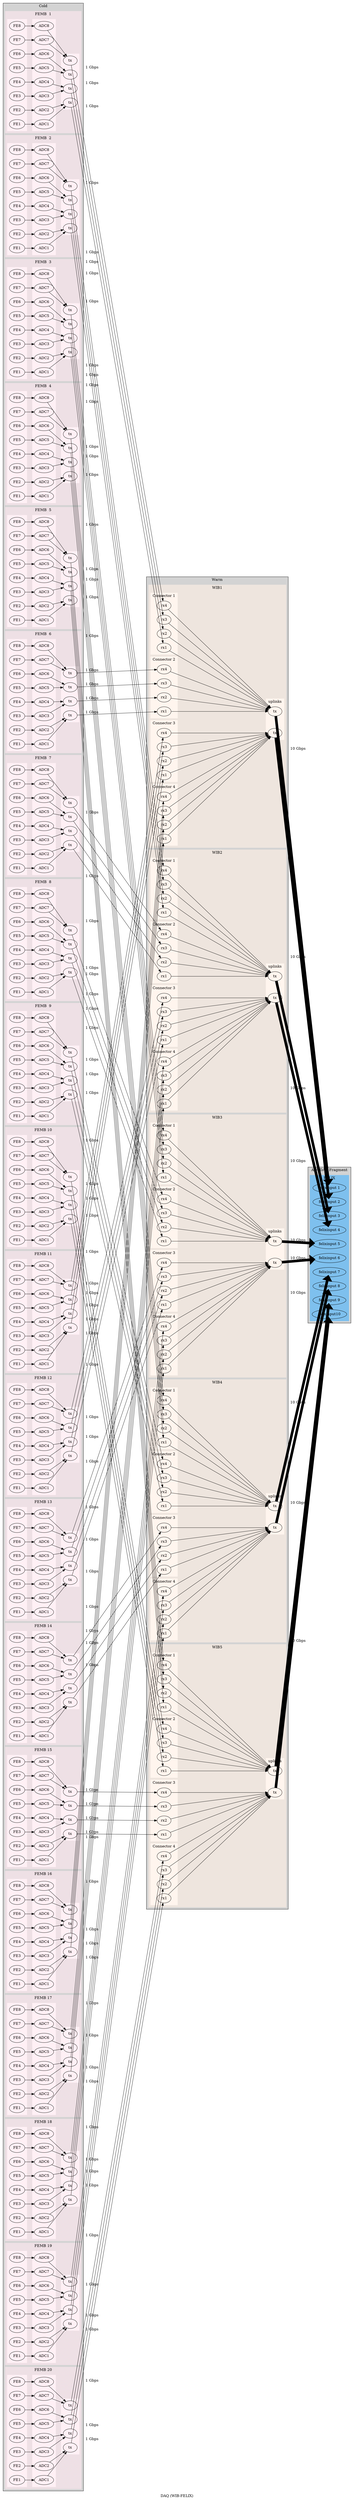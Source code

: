digraph daq {
	graph[rankdir="LR",style="filled",splines="false",overlap="false",label="DAQ (WIB-FELIX)"];
	subgraph cluster_cold {
		graph[label="Cold"];
		subgraph cluster_femb0 {
			graph[color="lavenderblush2",part="femb",femb="0",label="FEMB  1"];
			subgraph cluster_fe0 {
				graph[color="lavenderblush1",part="fes",femb="0",label=""];
				"femb01fe1"[part="fe",fe="0",femb="0",label="FE1"];
				"femb01fe2"[part="fe",fe="1",femb="0",label="FE2"];
				"femb01fe3"[part="fe",fe="2",femb="0",label="FE3"];
				"femb01fe4"[part="fe",fe="3",femb="0",label="FE4"];
				"femb01fe5"[part="fe",fe="4",femb="0",label="FE5"];
				"femb01fe6"[part="fe",fe="5",femb="0",label="FE6"];
				"femb01fe7"[part="fe",fe="6",femb="0",label="FE7"];
				"femb01fe8"[part="fe",fe="7",femb="0",label="FE8"];
			}
			subgraph cluster_adc0 {
				graph[color="lavenderblush1",part="adcs",femb="0",label=""];
				"femb01adc1"[part="adc",adc="0",femb="0",label="ADC1"];
				"femb01adc2"[part="adc",adc="1",femb="0",label="ADC2"];
				"femb01adc3"[part="adc",adc="2",femb="0",label="ADC3"];
				"femb01adc4"[part="adc",adc="3",femb="0",label="ADC4"];
				"femb01adc5"[part="adc",adc="4",femb="0",label="ADC5"];
				"femb01adc6"[part="adc",adc="5",femb="0",label="ADC6"];
				"femb01adc7"[part="adc",adc="6",femb="0",label="ADC7"];
				"femb01adc8"[part="adc",adc="7",femb="0",label="ADC8"];
			}
			subgraph cluster_tx0 {
				graph[color="lavenderblush1",part="txs",femb="0",label=""];
				"femb1tx1"[part="fembtx",tx="0",femb="0",label="tx"];
				"femb1tx2"[part="fembtx",tx="1",femb="0",label="tx"];
				"femb1tx3"[part="fembtx",tx="2",femb="0",label="tx"];
				"femb1tx4"[part="fembtx",tx="3",femb="0",label="tx"];
			}
			"femb01fe1" -> "femb01adc1"[];
			"femb01adc1" -> "femb1tx1"[weight="2.0"];
			"femb01fe2" -> "femb01adc2"[];
			"femb01adc2" -> "femb1tx1"[weight="2.0"];
			"femb01fe3" -> "femb01adc3"[];
			"femb01adc3" -> "femb1tx2"[weight="2.0"];
			"femb01fe4" -> "femb01adc4"[];
			"femb01adc4" -> "femb1tx2"[weight="2.0"];
			"femb01fe5" -> "femb01adc5"[];
			"femb01adc5" -> "femb1tx3"[weight="2.0"];
			"femb01fe6" -> "femb01adc6"[];
			"femb01adc6" -> "femb1tx3"[weight="2.0"];
			"femb01fe7" -> "femb01adc7"[];
			"femb01adc7" -> "femb1tx4"[weight="2.0"];
			"femb01fe8" -> "femb01adc8"[];
			"femb01adc8" -> "femb1tx4"[weight="2.0"];
		}
		subgraph cluster_femb1 {
			graph[color="lavenderblush2",part="femb",femb="1",label="FEMB  2"];
			subgraph cluster_fe1 {
				graph[color="lavenderblush1",part="fes",femb="1",label=""];
				"femb02fe1"[part="fe",fe="0",femb="1",label="FE1"];
				"femb02fe2"[part="fe",fe="1",femb="1",label="FE2"];
				"femb02fe3"[part="fe",fe="2",femb="1",label="FE3"];
				"femb02fe4"[part="fe",fe="3",femb="1",label="FE4"];
				"femb02fe5"[part="fe",fe="4",femb="1",label="FE5"];
				"femb02fe6"[part="fe",fe="5",femb="1",label="FE6"];
				"femb02fe7"[part="fe",fe="6",femb="1",label="FE7"];
				"femb02fe8"[part="fe",fe="7",femb="1",label="FE8"];
			}
			subgraph cluster_adc1 {
				graph[color="lavenderblush1",part="adcs",femb="1",label=""];
				"femb02adc1"[part="adc",adc="0",femb="1",label="ADC1"];
				"femb02adc2"[part="adc",adc="1",femb="1",label="ADC2"];
				"femb02adc3"[part="adc",adc="2",femb="1",label="ADC3"];
				"femb02adc4"[part="adc",adc="3",femb="1",label="ADC4"];
				"femb02adc5"[part="adc",adc="4",femb="1",label="ADC5"];
				"femb02adc6"[part="adc",adc="5",femb="1",label="ADC6"];
				"femb02adc7"[part="adc",adc="6",femb="1",label="ADC7"];
				"femb02adc8"[part="adc",adc="7",femb="1",label="ADC8"];
			}
			subgraph cluster_tx1 {
				graph[color="lavenderblush1",part="txs",femb="1",label=""];
				"femb2tx1"[part="fembtx",tx="0",femb="1",label="tx"];
				"femb2tx2"[part="fembtx",tx="1",femb="1",label="tx"];
				"femb2tx3"[part="fembtx",tx="2",femb="1",label="tx"];
				"femb2tx4"[part="fembtx",tx="3",femb="1",label="tx"];
			}
			"femb02fe1" -> "femb02adc1"[];
			"femb02adc1" -> "femb2tx1"[weight="2.0"];
			"femb02fe2" -> "femb02adc2"[];
			"femb02adc2" -> "femb2tx1"[weight="2.0"];
			"femb02fe3" -> "femb02adc3"[];
			"femb02adc3" -> "femb2tx2"[weight="2.0"];
			"femb02fe4" -> "femb02adc4"[];
			"femb02adc4" -> "femb2tx2"[weight="2.0"];
			"femb02fe5" -> "femb02adc5"[];
			"femb02adc5" -> "femb2tx3"[weight="2.0"];
			"femb02fe6" -> "femb02adc6"[];
			"femb02adc6" -> "femb2tx3"[weight="2.0"];
			"femb02fe7" -> "femb02adc7"[];
			"femb02adc7" -> "femb2tx4"[weight="2.0"];
			"femb02fe8" -> "femb02adc8"[];
			"femb02adc8" -> "femb2tx4"[weight="2.0"];
		}
		subgraph cluster_femb2 {
			graph[color="lavenderblush2",part="femb",femb="2",label="FEMB  3"];
			subgraph cluster_fe2 {
				graph[color="lavenderblush1",part="fes",femb="2",label=""];
				"femb03fe1"[part="fe",fe="0",femb="2",label="FE1"];
				"femb03fe2"[part="fe",fe="1",femb="2",label="FE2"];
				"femb03fe3"[part="fe",fe="2",femb="2",label="FE3"];
				"femb03fe4"[part="fe",fe="3",femb="2",label="FE4"];
				"femb03fe5"[part="fe",fe="4",femb="2",label="FE5"];
				"femb03fe6"[part="fe",fe="5",femb="2",label="FE6"];
				"femb03fe7"[part="fe",fe="6",femb="2",label="FE7"];
				"femb03fe8"[part="fe",fe="7",femb="2",label="FE8"];
			}
			subgraph cluster_adc2 {
				graph[color="lavenderblush1",part="adcs",femb="2",label=""];
				"femb03adc1"[part="adc",adc="0",femb="2",label="ADC1"];
				"femb03adc2"[part="adc",adc="1",femb="2",label="ADC2"];
				"femb03adc3"[part="adc",adc="2",femb="2",label="ADC3"];
				"femb03adc4"[part="adc",adc="3",femb="2",label="ADC4"];
				"femb03adc5"[part="adc",adc="4",femb="2",label="ADC5"];
				"femb03adc6"[part="adc",adc="5",femb="2",label="ADC6"];
				"femb03adc7"[part="adc",adc="6",femb="2",label="ADC7"];
				"femb03adc8"[part="adc",adc="7",femb="2",label="ADC8"];
			}
			subgraph cluster_tx2 {
				graph[color="lavenderblush1",part="txs",femb="2",label=""];
				"femb3tx1"[part="fembtx",tx="0",femb="2",label="tx"];
				"femb3tx2"[part="fembtx",tx="1",femb="2",label="tx"];
				"femb3tx3"[part="fembtx",tx="2",femb="2",label="tx"];
				"femb3tx4"[part="fembtx",tx="3",femb="2",label="tx"];
			}
			"femb03fe1" -> "femb03adc1"[];
			"femb03adc1" -> "femb3tx1"[weight="2.0"];
			"femb03fe2" -> "femb03adc2"[];
			"femb03adc2" -> "femb3tx1"[weight="2.0"];
			"femb03fe3" -> "femb03adc3"[];
			"femb03adc3" -> "femb3tx2"[weight="2.0"];
			"femb03fe4" -> "femb03adc4"[];
			"femb03adc4" -> "femb3tx2"[weight="2.0"];
			"femb03fe5" -> "femb03adc5"[];
			"femb03adc5" -> "femb3tx3"[weight="2.0"];
			"femb03fe6" -> "femb03adc6"[];
			"femb03adc6" -> "femb3tx3"[weight="2.0"];
			"femb03fe7" -> "femb03adc7"[];
			"femb03adc7" -> "femb3tx4"[weight="2.0"];
			"femb03fe8" -> "femb03adc8"[];
			"femb03adc8" -> "femb3tx4"[weight="2.0"];
		}
		subgraph cluster_femb3 {
			graph[color="lavenderblush2",part="femb",femb="3",label="FEMB  4"];
			subgraph cluster_fe3 {
				graph[color="lavenderblush1",part="fes",femb="3",label=""];
				"femb04fe1"[part="fe",fe="0",femb="3",label="FE1"];
				"femb04fe2"[part="fe",fe="1",femb="3",label="FE2"];
				"femb04fe3"[part="fe",fe="2",femb="3",label="FE3"];
				"femb04fe4"[part="fe",fe="3",femb="3",label="FE4"];
				"femb04fe5"[part="fe",fe="4",femb="3",label="FE5"];
				"femb04fe6"[part="fe",fe="5",femb="3",label="FE6"];
				"femb04fe7"[part="fe",fe="6",femb="3",label="FE7"];
				"femb04fe8"[part="fe",fe="7",femb="3",label="FE8"];
			}
			subgraph cluster_adc3 {
				graph[color="lavenderblush1",part="adcs",femb="3",label=""];
				"femb04adc1"[part="adc",adc="0",femb="3",label="ADC1"];
				"femb04adc2"[part="adc",adc="1",femb="3",label="ADC2"];
				"femb04adc3"[part="adc",adc="2",femb="3",label="ADC3"];
				"femb04adc4"[part="adc",adc="3",femb="3",label="ADC4"];
				"femb04adc5"[part="adc",adc="4",femb="3",label="ADC5"];
				"femb04adc6"[part="adc",adc="5",femb="3",label="ADC6"];
				"femb04adc7"[part="adc",adc="6",femb="3",label="ADC7"];
				"femb04adc8"[part="adc",adc="7",femb="3",label="ADC8"];
			}
			subgraph cluster_tx3 {
				graph[color="lavenderblush1",part="txs",femb="3",label=""];
				"femb4tx1"[part="fembtx",tx="0",femb="3",label="tx"];
				"femb4tx2"[part="fembtx",tx="1",femb="3",label="tx"];
				"femb4tx3"[part="fembtx",tx="2",femb="3",label="tx"];
				"femb4tx4"[part="fembtx",tx="3",femb="3",label="tx"];
			}
			"femb04fe1" -> "femb04adc1"[];
			"femb04adc1" -> "femb4tx1"[weight="2.0"];
			"femb04fe2" -> "femb04adc2"[];
			"femb04adc2" -> "femb4tx1"[weight="2.0"];
			"femb04fe3" -> "femb04adc3"[];
			"femb04adc3" -> "femb4tx2"[weight="2.0"];
			"femb04fe4" -> "femb04adc4"[];
			"femb04adc4" -> "femb4tx2"[weight="2.0"];
			"femb04fe5" -> "femb04adc5"[];
			"femb04adc5" -> "femb4tx3"[weight="2.0"];
			"femb04fe6" -> "femb04adc6"[];
			"femb04adc6" -> "femb4tx3"[weight="2.0"];
			"femb04fe7" -> "femb04adc7"[];
			"femb04adc7" -> "femb4tx4"[weight="2.0"];
			"femb04fe8" -> "femb04adc8"[];
			"femb04adc8" -> "femb4tx4"[weight="2.0"];
		}
		subgraph cluster_femb4 {
			graph[color="lavenderblush2",part="femb",femb="4",label="FEMB  5"];
			subgraph cluster_fe4 {
				graph[color="lavenderblush1",part="fes",femb="4",label=""];
				"femb05fe1"[part="fe",fe="0",femb="4",label="FE1"];
				"femb05fe2"[part="fe",fe="1",femb="4",label="FE2"];
				"femb05fe3"[part="fe",fe="2",femb="4",label="FE3"];
				"femb05fe4"[part="fe",fe="3",femb="4",label="FE4"];
				"femb05fe5"[part="fe",fe="4",femb="4",label="FE5"];
				"femb05fe6"[part="fe",fe="5",femb="4",label="FE6"];
				"femb05fe7"[part="fe",fe="6",femb="4",label="FE7"];
				"femb05fe8"[part="fe",fe="7",femb="4",label="FE8"];
			}
			subgraph cluster_adc4 {
				graph[color="lavenderblush1",part="adcs",femb="4",label=""];
				"femb05adc1"[part="adc",adc="0",femb="4",label="ADC1"];
				"femb05adc2"[part="adc",adc="1",femb="4",label="ADC2"];
				"femb05adc3"[part="adc",adc="2",femb="4",label="ADC3"];
				"femb05adc4"[part="adc",adc="3",femb="4",label="ADC4"];
				"femb05adc5"[part="adc",adc="4",femb="4",label="ADC5"];
				"femb05adc6"[part="adc",adc="5",femb="4",label="ADC6"];
				"femb05adc7"[part="adc",adc="6",femb="4",label="ADC7"];
				"femb05adc8"[part="adc",adc="7",femb="4",label="ADC8"];
			}
			subgraph cluster_tx4 {
				graph[color="lavenderblush1",part="txs",femb="4",label=""];
				"femb5tx1"[part="fembtx",tx="0",femb="4",label="tx"];
				"femb5tx2"[part="fembtx",tx="1",femb="4",label="tx"];
				"femb5tx3"[part="fembtx",tx="2",femb="4",label="tx"];
				"femb5tx4"[part="fembtx",tx="3",femb="4",label="tx"];
			}
			"femb05fe1" -> "femb05adc1"[];
			"femb05adc1" -> "femb5tx1"[weight="2.0"];
			"femb05fe2" -> "femb05adc2"[];
			"femb05adc2" -> "femb5tx1"[weight="2.0"];
			"femb05fe3" -> "femb05adc3"[];
			"femb05adc3" -> "femb5tx2"[weight="2.0"];
			"femb05fe4" -> "femb05adc4"[];
			"femb05adc4" -> "femb5tx2"[weight="2.0"];
			"femb05fe5" -> "femb05adc5"[];
			"femb05adc5" -> "femb5tx3"[weight="2.0"];
			"femb05fe6" -> "femb05adc6"[];
			"femb05adc6" -> "femb5tx3"[weight="2.0"];
			"femb05fe7" -> "femb05adc7"[];
			"femb05adc7" -> "femb5tx4"[weight="2.0"];
			"femb05fe8" -> "femb05adc8"[];
			"femb05adc8" -> "femb5tx4"[weight="2.0"];
		}
		subgraph cluster_femb5 {
			graph[color="lavenderblush2",part="femb",femb="5",label="FEMB  6"];
			subgraph cluster_fe5 {
				graph[color="lavenderblush1",part="fes",femb="5",label=""];
				"femb06fe1"[part="fe",fe="0",femb="5",label="FE1"];
				"femb06fe2"[part="fe",fe="1",femb="5",label="FE2"];
				"femb06fe3"[part="fe",fe="2",femb="5",label="FE3"];
				"femb06fe4"[part="fe",fe="3",femb="5",label="FE4"];
				"femb06fe5"[part="fe",fe="4",femb="5",label="FE5"];
				"femb06fe6"[part="fe",fe="5",femb="5",label="FE6"];
				"femb06fe7"[part="fe",fe="6",femb="5",label="FE7"];
				"femb06fe8"[part="fe",fe="7",femb="5",label="FE8"];
			}
			subgraph cluster_adc5 {
				graph[color="lavenderblush1",part="adcs",femb="5",label=""];
				"femb06adc1"[part="adc",adc="0",femb="5",label="ADC1"];
				"femb06adc2"[part="adc",adc="1",femb="5",label="ADC2"];
				"femb06adc3"[part="adc",adc="2",femb="5",label="ADC3"];
				"femb06adc4"[part="adc",adc="3",femb="5",label="ADC4"];
				"femb06adc5"[part="adc",adc="4",femb="5",label="ADC5"];
				"femb06adc6"[part="adc",adc="5",femb="5",label="ADC6"];
				"femb06adc7"[part="adc",adc="6",femb="5",label="ADC7"];
				"femb06adc8"[part="adc",adc="7",femb="5",label="ADC8"];
			}
			subgraph cluster_tx5 {
				graph[color="lavenderblush1",part="txs",femb="5",label=""];
				"femb6tx1"[part="fembtx",tx="0",femb="5",label="tx"];
				"femb6tx2"[part="fembtx",tx="1",femb="5",label="tx"];
				"femb6tx3"[part="fembtx",tx="2",femb="5",label="tx"];
				"femb6tx4"[part="fembtx",tx="3",femb="5",label="tx"];
			}
			"femb06fe1" -> "femb06adc1"[];
			"femb06adc1" -> "femb6tx1"[weight="2.0"];
			"femb06fe2" -> "femb06adc2"[];
			"femb06adc2" -> "femb6tx1"[weight="2.0"];
			"femb06fe3" -> "femb06adc3"[];
			"femb06adc3" -> "femb6tx2"[weight="2.0"];
			"femb06fe4" -> "femb06adc4"[];
			"femb06adc4" -> "femb6tx2"[weight="2.0"];
			"femb06fe5" -> "femb06adc5"[];
			"femb06adc5" -> "femb6tx3"[weight="2.0"];
			"femb06fe6" -> "femb06adc6"[];
			"femb06adc6" -> "femb6tx3"[weight="2.0"];
			"femb06fe7" -> "femb06adc7"[];
			"femb06adc7" -> "femb6tx4"[weight="2.0"];
			"femb06fe8" -> "femb06adc8"[];
			"femb06adc8" -> "femb6tx4"[weight="2.0"];
		}
		subgraph cluster_femb6 {
			graph[color="lavenderblush2",part="femb",femb="6",label="FEMB  7"];
			subgraph cluster_fe6 {
				graph[color="lavenderblush1",part="fes",femb="6",label=""];
				"femb07fe1"[part="fe",fe="0",femb="6",label="FE1"];
				"femb07fe2"[part="fe",fe="1",femb="6",label="FE2"];
				"femb07fe3"[part="fe",fe="2",femb="6",label="FE3"];
				"femb07fe4"[part="fe",fe="3",femb="6",label="FE4"];
				"femb07fe5"[part="fe",fe="4",femb="6",label="FE5"];
				"femb07fe6"[part="fe",fe="5",femb="6",label="FE6"];
				"femb07fe7"[part="fe",fe="6",femb="6",label="FE7"];
				"femb07fe8"[part="fe",fe="7",femb="6",label="FE8"];
			}
			subgraph cluster_adc6 {
				graph[color="lavenderblush1",part="adcs",femb="6",label=""];
				"femb07adc1"[part="adc",adc="0",femb="6",label="ADC1"];
				"femb07adc2"[part="adc",adc="1",femb="6",label="ADC2"];
				"femb07adc3"[part="adc",adc="2",femb="6",label="ADC3"];
				"femb07adc4"[part="adc",adc="3",femb="6",label="ADC4"];
				"femb07adc5"[part="adc",adc="4",femb="6",label="ADC5"];
				"femb07adc6"[part="adc",adc="5",femb="6",label="ADC6"];
				"femb07adc7"[part="adc",adc="6",femb="6",label="ADC7"];
				"femb07adc8"[part="adc",adc="7",femb="6",label="ADC8"];
			}
			subgraph cluster_tx6 {
				graph[color="lavenderblush1",part="txs",femb="6",label=""];
				"femb7tx1"[part="fembtx",tx="0",femb="6",label="tx"];
				"femb7tx2"[part="fembtx",tx="1",femb="6",label="tx"];
				"femb7tx3"[part="fembtx",tx="2",femb="6",label="tx"];
				"femb7tx4"[part="fembtx",tx="3",femb="6",label="tx"];
			}
			"femb07fe1" -> "femb07adc1"[];
			"femb07adc1" -> "femb7tx1"[weight="2.0"];
			"femb07fe2" -> "femb07adc2"[];
			"femb07adc2" -> "femb7tx1"[weight="2.0"];
			"femb07fe3" -> "femb07adc3"[];
			"femb07adc3" -> "femb7tx2"[weight="2.0"];
			"femb07fe4" -> "femb07adc4"[];
			"femb07adc4" -> "femb7tx2"[weight="2.0"];
			"femb07fe5" -> "femb07adc5"[];
			"femb07adc5" -> "femb7tx3"[weight="2.0"];
			"femb07fe6" -> "femb07adc6"[];
			"femb07adc6" -> "femb7tx3"[weight="2.0"];
			"femb07fe7" -> "femb07adc7"[];
			"femb07adc7" -> "femb7tx4"[weight="2.0"];
			"femb07fe8" -> "femb07adc8"[];
			"femb07adc8" -> "femb7tx4"[weight="2.0"];
		}
		subgraph cluster_femb7 {
			graph[color="lavenderblush2",part="femb",femb="7",label="FEMB  8"];
			subgraph cluster_fe7 {
				graph[color="lavenderblush1",part="fes",femb="7",label=""];
				"femb08fe1"[part="fe",fe="0",femb="7",label="FE1"];
				"femb08fe2"[part="fe",fe="1",femb="7",label="FE2"];
				"femb08fe3"[part="fe",fe="2",femb="7",label="FE3"];
				"femb08fe4"[part="fe",fe="3",femb="7",label="FE4"];
				"femb08fe5"[part="fe",fe="4",femb="7",label="FE5"];
				"femb08fe6"[part="fe",fe="5",femb="7",label="FE6"];
				"femb08fe7"[part="fe",fe="6",femb="7",label="FE7"];
				"femb08fe8"[part="fe",fe="7",femb="7",label="FE8"];
			}
			subgraph cluster_adc7 {
				graph[color="lavenderblush1",part="adcs",femb="7",label=""];
				"femb08adc1"[part="adc",adc="0",femb="7",label="ADC1"];
				"femb08adc2"[part="adc",adc="1",femb="7",label="ADC2"];
				"femb08adc3"[part="adc",adc="2",femb="7",label="ADC3"];
				"femb08adc4"[part="adc",adc="3",femb="7",label="ADC4"];
				"femb08adc5"[part="adc",adc="4",femb="7",label="ADC5"];
				"femb08adc6"[part="adc",adc="5",femb="7",label="ADC6"];
				"femb08adc7"[part="adc",adc="6",femb="7",label="ADC7"];
				"femb08adc8"[part="adc",adc="7",femb="7",label="ADC8"];
			}
			subgraph cluster_tx7 {
				graph[color="lavenderblush1",part="txs",femb="7",label=""];
				"femb8tx1"[part="fembtx",tx="0",femb="7",label="tx"];
				"femb8tx2"[part="fembtx",tx="1",femb="7",label="tx"];
				"femb8tx3"[part="fembtx",tx="2",femb="7",label="tx"];
				"femb8tx4"[part="fembtx",tx="3",femb="7",label="tx"];
			}
			"femb08fe1" -> "femb08adc1"[];
			"femb08adc1" -> "femb8tx1"[weight="2.0"];
			"femb08fe2" -> "femb08adc2"[];
			"femb08adc2" -> "femb8tx1"[weight="2.0"];
			"femb08fe3" -> "femb08adc3"[];
			"femb08adc3" -> "femb8tx2"[weight="2.0"];
			"femb08fe4" -> "femb08adc4"[];
			"femb08adc4" -> "femb8tx2"[weight="2.0"];
			"femb08fe5" -> "femb08adc5"[];
			"femb08adc5" -> "femb8tx3"[weight="2.0"];
			"femb08fe6" -> "femb08adc6"[];
			"femb08adc6" -> "femb8tx3"[weight="2.0"];
			"femb08fe7" -> "femb08adc7"[];
			"femb08adc7" -> "femb8tx4"[weight="2.0"];
			"femb08fe8" -> "femb08adc8"[];
			"femb08adc8" -> "femb8tx4"[weight="2.0"];
		}
		subgraph cluster_femb8 {
			graph[color="lavenderblush2",part="femb",femb="8",label="FEMB  9"];
			subgraph cluster_fe8 {
				graph[color="lavenderblush1",part="fes",femb="8",label=""];
				"femb09fe1"[part="fe",fe="0",femb="8",label="FE1"];
				"femb09fe2"[part="fe",fe="1",femb="8",label="FE2"];
				"femb09fe3"[part="fe",fe="2",femb="8",label="FE3"];
				"femb09fe4"[part="fe",fe="3",femb="8",label="FE4"];
				"femb09fe5"[part="fe",fe="4",femb="8",label="FE5"];
				"femb09fe6"[part="fe",fe="5",femb="8",label="FE6"];
				"femb09fe7"[part="fe",fe="6",femb="8",label="FE7"];
				"femb09fe8"[part="fe",fe="7",femb="8",label="FE8"];
			}
			subgraph cluster_adc8 {
				graph[color="lavenderblush1",part="adcs",femb="8",label=""];
				"femb09adc1"[part="adc",adc="0",femb="8",label="ADC1"];
				"femb09adc2"[part="adc",adc="1",femb="8",label="ADC2"];
				"femb09adc3"[part="adc",adc="2",femb="8",label="ADC3"];
				"femb09adc4"[part="adc",adc="3",femb="8",label="ADC4"];
				"femb09adc5"[part="adc",adc="4",femb="8",label="ADC5"];
				"femb09adc6"[part="adc",adc="5",femb="8",label="ADC6"];
				"femb09adc7"[part="adc",adc="6",femb="8",label="ADC7"];
				"femb09adc8"[part="adc",adc="7",femb="8",label="ADC8"];
			}
			subgraph cluster_tx8 {
				graph[color="lavenderblush1",part="txs",femb="8",label=""];
				"femb9tx1"[part="fembtx",tx="0",femb="8",label="tx"];
				"femb9tx2"[part="fembtx",tx="1",femb="8",label="tx"];
				"femb9tx3"[part="fembtx",tx="2",femb="8",label="tx"];
				"femb9tx4"[part="fembtx",tx="3",femb="8",label="tx"];
			}
			"femb09fe1" -> "femb09adc1"[];
			"femb09adc1" -> "femb9tx1"[weight="2.0"];
			"femb09fe2" -> "femb09adc2"[];
			"femb09adc2" -> "femb9tx1"[weight="2.0"];
			"femb09fe3" -> "femb09adc3"[];
			"femb09adc3" -> "femb9tx2"[weight="2.0"];
			"femb09fe4" -> "femb09adc4"[];
			"femb09adc4" -> "femb9tx2"[weight="2.0"];
			"femb09fe5" -> "femb09adc5"[];
			"femb09adc5" -> "femb9tx3"[weight="2.0"];
			"femb09fe6" -> "femb09adc6"[];
			"femb09adc6" -> "femb9tx3"[weight="2.0"];
			"femb09fe7" -> "femb09adc7"[];
			"femb09adc7" -> "femb9tx4"[weight="2.0"];
			"femb09fe8" -> "femb09adc8"[];
			"femb09adc8" -> "femb9tx4"[weight="2.0"];
		}
		subgraph cluster_femb9 {
			graph[color="lavenderblush2",part="femb",femb="9",label="FEMB 10"];
			subgraph cluster_fe9 {
				graph[color="lavenderblush1",part="fes",femb="9",label=""];
				"femb10fe1"[part="fe",fe="0",femb="9",label="FE1"];
				"femb10fe2"[part="fe",fe="1",femb="9",label="FE2"];
				"femb10fe3"[part="fe",fe="2",femb="9",label="FE3"];
				"femb10fe4"[part="fe",fe="3",femb="9",label="FE4"];
				"femb10fe5"[part="fe",fe="4",femb="9",label="FE5"];
				"femb10fe6"[part="fe",fe="5",femb="9",label="FE6"];
				"femb10fe7"[part="fe",fe="6",femb="9",label="FE7"];
				"femb10fe8"[part="fe",fe="7",femb="9",label="FE8"];
			}
			subgraph cluster_adc9 {
				graph[color="lavenderblush1",part="adcs",femb="9",label=""];
				"femb10adc1"[part="adc",adc="0",femb="9",label="ADC1"];
				"femb10adc2"[part="adc",adc="1",femb="9",label="ADC2"];
				"femb10adc3"[part="adc",adc="2",femb="9",label="ADC3"];
				"femb10adc4"[part="adc",adc="3",femb="9",label="ADC4"];
				"femb10adc5"[part="adc",adc="4",femb="9",label="ADC5"];
				"femb10adc6"[part="adc",adc="5",femb="9",label="ADC6"];
				"femb10adc7"[part="adc",adc="6",femb="9",label="ADC7"];
				"femb10adc8"[part="adc",adc="7",femb="9",label="ADC8"];
			}
			subgraph cluster_tx9 {
				graph[color="lavenderblush1",part="txs",femb="9",label=""];
				"femb10tx1"[part="fembtx",tx="0",femb="9",label="tx"];
				"femb10tx2"[part="fembtx",tx="1",femb="9",label="tx"];
				"femb10tx3"[part="fembtx",tx="2",femb="9",label="tx"];
				"femb10tx4"[part="fembtx",tx="3",femb="9",label="tx"];
			}
			"femb10fe1" -> "femb10adc1"[];
			"femb10adc1" -> "femb10tx1"[weight="2.0"];
			"femb10fe2" -> "femb10adc2"[];
			"femb10adc2" -> "femb10tx1"[weight="2.0"];
			"femb10fe3" -> "femb10adc3"[];
			"femb10adc3" -> "femb10tx2"[weight="2.0"];
			"femb10fe4" -> "femb10adc4"[];
			"femb10adc4" -> "femb10tx2"[weight="2.0"];
			"femb10fe5" -> "femb10adc5"[];
			"femb10adc5" -> "femb10tx3"[weight="2.0"];
			"femb10fe6" -> "femb10adc6"[];
			"femb10adc6" -> "femb10tx3"[weight="2.0"];
			"femb10fe7" -> "femb10adc7"[];
			"femb10adc7" -> "femb10tx4"[weight="2.0"];
			"femb10fe8" -> "femb10adc8"[];
			"femb10adc8" -> "femb10tx4"[weight="2.0"];
		}
		subgraph cluster_femb10 {
			graph[color="lavenderblush2",part="femb",femb="10",label="FEMB 11"];
			subgraph cluster_fe10 {
				graph[color="lavenderblush1",part="fes",femb="10",label=""];
				"femb11fe1"[part="fe",fe="0",femb="10",label="FE1"];
				"femb11fe2"[part="fe",fe="1",femb="10",label="FE2"];
				"femb11fe3"[part="fe",fe="2",femb="10",label="FE3"];
				"femb11fe4"[part="fe",fe="3",femb="10",label="FE4"];
				"femb11fe5"[part="fe",fe="4",femb="10",label="FE5"];
				"femb11fe6"[part="fe",fe="5",femb="10",label="FE6"];
				"femb11fe7"[part="fe",fe="6",femb="10",label="FE7"];
				"femb11fe8"[part="fe",fe="7",femb="10",label="FE8"];
			}
			subgraph cluster_adc10 {
				graph[color="lavenderblush1",part="adcs",femb="10",label=""];
				"femb11adc1"[part="adc",adc="0",femb="10",label="ADC1"];
				"femb11adc2"[part="adc",adc="1",femb="10",label="ADC2"];
				"femb11adc3"[part="adc",adc="2",femb="10",label="ADC3"];
				"femb11adc4"[part="adc",adc="3",femb="10",label="ADC4"];
				"femb11adc5"[part="adc",adc="4",femb="10",label="ADC5"];
				"femb11adc6"[part="adc",adc="5",femb="10",label="ADC6"];
				"femb11adc7"[part="adc",adc="6",femb="10",label="ADC7"];
				"femb11adc8"[part="adc",adc="7",femb="10",label="ADC8"];
			}
			subgraph cluster_tx10 {
				graph[color="lavenderblush1",part="txs",femb="10",label=""];
				"femb11tx1"[part="fembtx",tx="0",femb="10",label="tx"];
				"femb11tx2"[part="fembtx",tx="1",femb="10",label="tx"];
				"femb11tx3"[part="fembtx",tx="2",femb="10",label="tx"];
				"femb11tx4"[part="fembtx",tx="3",femb="10",label="tx"];
			}
			"femb11fe1" -> "femb11adc1"[];
			"femb11adc1" -> "femb11tx1"[weight="2.0"];
			"femb11fe2" -> "femb11adc2"[];
			"femb11adc2" -> "femb11tx1"[weight="2.0"];
			"femb11fe3" -> "femb11adc3"[];
			"femb11adc3" -> "femb11tx2"[weight="2.0"];
			"femb11fe4" -> "femb11adc4"[];
			"femb11adc4" -> "femb11tx2"[weight="2.0"];
			"femb11fe5" -> "femb11adc5"[];
			"femb11adc5" -> "femb11tx3"[weight="2.0"];
			"femb11fe6" -> "femb11adc6"[];
			"femb11adc6" -> "femb11tx3"[weight="2.0"];
			"femb11fe7" -> "femb11adc7"[];
			"femb11adc7" -> "femb11tx4"[weight="2.0"];
			"femb11fe8" -> "femb11adc8"[];
			"femb11adc8" -> "femb11tx4"[weight="2.0"];
		}
		subgraph cluster_femb11 {
			graph[color="lavenderblush2",part="femb",femb="11",label="FEMB 12"];
			subgraph cluster_fe11 {
				graph[color="lavenderblush1",part="fes",femb="11",label=""];
				"femb12fe1"[part="fe",fe="0",femb="11",label="FE1"];
				"femb12fe2"[part="fe",fe="1",femb="11",label="FE2"];
				"femb12fe3"[part="fe",fe="2",femb="11",label="FE3"];
				"femb12fe4"[part="fe",fe="3",femb="11",label="FE4"];
				"femb12fe5"[part="fe",fe="4",femb="11",label="FE5"];
				"femb12fe6"[part="fe",fe="5",femb="11",label="FE6"];
				"femb12fe7"[part="fe",fe="6",femb="11",label="FE7"];
				"femb12fe8"[part="fe",fe="7",femb="11",label="FE8"];
			}
			subgraph cluster_adc11 {
				graph[color="lavenderblush1",part="adcs",femb="11",label=""];
				"femb12adc1"[part="adc",adc="0",femb="11",label="ADC1"];
				"femb12adc2"[part="adc",adc="1",femb="11",label="ADC2"];
				"femb12adc3"[part="adc",adc="2",femb="11",label="ADC3"];
				"femb12adc4"[part="adc",adc="3",femb="11",label="ADC4"];
				"femb12adc5"[part="adc",adc="4",femb="11",label="ADC5"];
				"femb12adc6"[part="adc",adc="5",femb="11",label="ADC6"];
				"femb12adc7"[part="adc",adc="6",femb="11",label="ADC7"];
				"femb12adc8"[part="adc",adc="7",femb="11",label="ADC8"];
			}
			subgraph cluster_tx11 {
				graph[color="lavenderblush1",part="txs",femb="11",label=""];
				"femb12tx1"[part="fembtx",tx="0",femb="11",label="tx"];
				"femb12tx2"[part="fembtx",tx="1",femb="11",label="tx"];
				"femb12tx3"[part="fembtx",tx="2",femb="11",label="tx"];
				"femb12tx4"[part="fembtx",tx="3",femb="11",label="tx"];
			}
			"femb12fe1" -> "femb12adc1"[];
			"femb12adc1" -> "femb12tx1"[weight="2.0"];
			"femb12fe2" -> "femb12adc2"[];
			"femb12adc2" -> "femb12tx1"[weight="2.0"];
			"femb12fe3" -> "femb12adc3"[];
			"femb12adc3" -> "femb12tx2"[weight="2.0"];
			"femb12fe4" -> "femb12adc4"[];
			"femb12adc4" -> "femb12tx2"[weight="2.0"];
			"femb12fe5" -> "femb12adc5"[];
			"femb12adc5" -> "femb12tx3"[weight="2.0"];
			"femb12fe6" -> "femb12adc6"[];
			"femb12adc6" -> "femb12tx3"[weight="2.0"];
			"femb12fe7" -> "femb12adc7"[];
			"femb12adc7" -> "femb12tx4"[weight="2.0"];
			"femb12fe8" -> "femb12adc8"[];
			"femb12adc8" -> "femb12tx4"[weight="2.0"];
		}
		subgraph cluster_femb12 {
			graph[color="lavenderblush2",part="femb",femb="12",label="FEMB 13"];
			subgraph cluster_fe12 {
				graph[color="lavenderblush1",part="fes",femb="12",label=""];
				"femb13fe1"[part="fe",fe="0",femb="12",label="FE1"];
				"femb13fe2"[part="fe",fe="1",femb="12",label="FE2"];
				"femb13fe3"[part="fe",fe="2",femb="12",label="FE3"];
				"femb13fe4"[part="fe",fe="3",femb="12",label="FE4"];
				"femb13fe5"[part="fe",fe="4",femb="12",label="FE5"];
				"femb13fe6"[part="fe",fe="5",femb="12",label="FE6"];
				"femb13fe7"[part="fe",fe="6",femb="12",label="FE7"];
				"femb13fe8"[part="fe",fe="7",femb="12",label="FE8"];
			}
			subgraph cluster_adc12 {
				graph[color="lavenderblush1",part="adcs",femb="12",label=""];
				"femb13adc1"[part="adc",adc="0",femb="12",label="ADC1"];
				"femb13adc2"[part="adc",adc="1",femb="12",label="ADC2"];
				"femb13adc3"[part="adc",adc="2",femb="12",label="ADC3"];
				"femb13adc4"[part="adc",adc="3",femb="12",label="ADC4"];
				"femb13adc5"[part="adc",adc="4",femb="12",label="ADC5"];
				"femb13adc6"[part="adc",adc="5",femb="12",label="ADC6"];
				"femb13adc7"[part="adc",adc="6",femb="12",label="ADC7"];
				"femb13adc8"[part="adc",adc="7",femb="12",label="ADC8"];
			}
			subgraph cluster_tx12 {
				graph[color="lavenderblush1",part="txs",femb="12",label=""];
				"femb13tx1"[part="fembtx",tx="0",femb="12",label="tx"];
				"femb13tx2"[part="fembtx",tx="1",femb="12",label="tx"];
				"femb13tx3"[part="fembtx",tx="2",femb="12",label="tx"];
				"femb13tx4"[part="fembtx",tx="3",femb="12",label="tx"];
			}
			"femb13fe1" -> "femb13adc1"[];
			"femb13adc1" -> "femb13tx1"[weight="2.0"];
			"femb13fe2" -> "femb13adc2"[];
			"femb13adc2" -> "femb13tx1"[weight="2.0"];
			"femb13fe3" -> "femb13adc3"[];
			"femb13adc3" -> "femb13tx2"[weight="2.0"];
			"femb13fe4" -> "femb13adc4"[];
			"femb13adc4" -> "femb13tx2"[weight="2.0"];
			"femb13fe5" -> "femb13adc5"[];
			"femb13adc5" -> "femb13tx3"[weight="2.0"];
			"femb13fe6" -> "femb13adc6"[];
			"femb13adc6" -> "femb13tx3"[weight="2.0"];
			"femb13fe7" -> "femb13adc7"[];
			"femb13adc7" -> "femb13tx4"[weight="2.0"];
			"femb13fe8" -> "femb13adc8"[];
			"femb13adc8" -> "femb13tx4"[weight="2.0"];
		}
		subgraph cluster_femb13 {
			graph[color="lavenderblush2",part="femb",femb="13",label="FEMB 14"];
			subgraph cluster_fe13 {
				graph[color="lavenderblush1",part="fes",femb="13",label=""];
				"femb14fe1"[part="fe",fe="0",femb="13",label="FE1"];
				"femb14fe2"[part="fe",fe="1",femb="13",label="FE2"];
				"femb14fe3"[part="fe",fe="2",femb="13",label="FE3"];
				"femb14fe4"[part="fe",fe="3",femb="13",label="FE4"];
				"femb14fe5"[part="fe",fe="4",femb="13",label="FE5"];
				"femb14fe6"[part="fe",fe="5",femb="13",label="FE6"];
				"femb14fe7"[part="fe",fe="6",femb="13",label="FE7"];
				"femb14fe8"[part="fe",fe="7",femb="13",label="FE8"];
			}
			subgraph cluster_adc13 {
				graph[color="lavenderblush1",part="adcs",femb="13",label=""];
				"femb14adc1"[part="adc",adc="0",femb="13",label="ADC1"];
				"femb14adc2"[part="adc",adc="1",femb="13",label="ADC2"];
				"femb14adc3"[part="adc",adc="2",femb="13",label="ADC3"];
				"femb14adc4"[part="adc",adc="3",femb="13",label="ADC4"];
				"femb14adc5"[part="adc",adc="4",femb="13",label="ADC5"];
				"femb14adc6"[part="adc",adc="5",femb="13",label="ADC6"];
				"femb14adc7"[part="adc",adc="6",femb="13",label="ADC7"];
				"femb14adc8"[part="adc",adc="7",femb="13",label="ADC8"];
			}
			subgraph cluster_tx13 {
				graph[color="lavenderblush1",part="txs",femb="13",label=""];
				"femb14tx1"[part="fembtx",tx="0",femb="13",label="tx"];
				"femb14tx2"[part="fembtx",tx="1",femb="13",label="tx"];
				"femb14tx3"[part="fembtx",tx="2",femb="13",label="tx"];
				"femb14tx4"[part="fembtx",tx="3",femb="13",label="tx"];
			}
			"femb14fe1" -> "femb14adc1"[];
			"femb14adc1" -> "femb14tx1"[weight="2.0"];
			"femb14fe2" -> "femb14adc2"[];
			"femb14adc2" -> "femb14tx1"[weight="2.0"];
			"femb14fe3" -> "femb14adc3"[];
			"femb14adc3" -> "femb14tx2"[weight="2.0"];
			"femb14fe4" -> "femb14adc4"[];
			"femb14adc4" -> "femb14tx2"[weight="2.0"];
			"femb14fe5" -> "femb14adc5"[];
			"femb14adc5" -> "femb14tx3"[weight="2.0"];
			"femb14fe6" -> "femb14adc6"[];
			"femb14adc6" -> "femb14tx3"[weight="2.0"];
			"femb14fe7" -> "femb14adc7"[];
			"femb14adc7" -> "femb14tx4"[weight="2.0"];
			"femb14fe8" -> "femb14adc8"[];
			"femb14adc8" -> "femb14tx4"[weight="2.0"];
		}
		subgraph cluster_femb14 {
			graph[color="lavenderblush2",part="femb",femb="14",label="FEMB 15"];
			subgraph cluster_fe14 {
				graph[color="lavenderblush1",part="fes",femb="14",label=""];
				"femb15fe1"[part="fe",fe="0",femb="14",label="FE1"];
				"femb15fe2"[part="fe",fe="1",femb="14",label="FE2"];
				"femb15fe3"[part="fe",fe="2",femb="14",label="FE3"];
				"femb15fe4"[part="fe",fe="3",femb="14",label="FE4"];
				"femb15fe5"[part="fe",fe="4",femb="14",label="FE5"];
				"femb15fe6"[part="fe",fe="5",femb="14",label="FE6"];
				"femb15fe7"[part="fe",fe="6",femb="14",label="FE7"];
				"femb15fe8"[part="fe",fe="7",femb="14",label="FE8"];
			}
			subgraph cluster_adc14 {
				graph[color="lavenderblush1",part="adcs",femb="14",label=""];
				"femb15adc1"[part="adc",adc="0",femb="14",label="ADC1"];
				"femb15adc2"[part="adc",adc="1",femb="14",label="ADC2"];
				"femb15adc3"[part="adc",adc="2",femb="14",label="ADC3"];
				"femb15adc4"[part="adc",adc="3",femb="14",label="ADC4"];
				"femb15adc5"[part="adc",adc="4",femb="14",label="ADC5"];
				"femb15adc6"[part="adc",adc="5",femb="14",label="ADC6"];
				"femb15adc7"[part="adc",adc="6",femb="14",label="ADC7"];
				"femb15adc8"[part="adc",adc="7",femb="14",label="ADC8"];
			}
			subgraph cluster_tx14 {
				graph[color="lavenderblush1",part="txs",femb="14",label=""];
				"femb15tx1"[part="fembtx",tx="0",femb="14",label="tx"];
				"femb15tx2"[part="fembtx",tx="1",femb="14",label="tx"];
				"femb15tx3"[part="fembtx",tx="2",femb="14",label="tx"];
				"femb15tx4"[part="fembtx",tx="3",femb="14",label="tx"];
			}
			"femb15fe1" -> "femb15adc1"[];
			"femb15adc1" -> "femb15tx1"[weight="2.0"];
			"femb15fe2" -> "femb15adc2"[];
			"femb15adc2" -> "femb15tx1"[weight="2.0"];
			"femb15fe3" -> "femb15adc3"[];
			"femb15adc3" -> "femb15tx2"[weight="2.0"];
			"femb15fe4" -> "femb15adc4"[];
			"femb15adc4" -> "femb15tx2"[weight="2.0"];
			"femb15fe5" -> "femb15adc5"[];
			"femb15adc5" -> "femb15tx3"[weight="2.0"];
			"femb15fe6" -> "femb15adc6"[];
			"femb15adc6" -> "femb15tx3"[weight="2.0"];
			"femb15fe7" -> "femb15adc7"[];
			"femb15adc7" -> "femb15tx4"[weight="2.0"];
			"femb15fe8" -> "femb15adc8"[];
			"femb15adc8" -> "femb15tx4"[weight="2.0"];
		}
		subgraph cluster_femb15 {
			graph[color="lavenderblush2",part="femb",femb="15",label="FEMB 16"];
			subgraph cluster_fe15 {
				graph[color="lavenderblush1",part="fes",femb="15",label=""];
				"femb16fe1"[part="fe",fe="0",femb="15",label="FE1"];
				"femb16fe2"[part="fe",fe="1",femb="15",label="FE2"];
				"femb16fe3"[part="fe",fe="2",femb="15",label="FE3"];
				"femb16fe4"[part="fe",fe="3",femb="15",label="FE4"];
				"femb16fe5"[part="fe",fe="4",femb="15",label="FE5"];
				"femb16fe6"[part="fe",fe="5",femb="15",label="FE6"];
				"femb16fe7"[part="fe",fe="6",femb="15",label="FE7"];
				"femb16fe8"[part="fe",fe="7",femb="15",label="FE8"];
			}
			subgraph cluster_adc15 {
				graph[color="lavenderblush1",part="adcs",femb="15",label=""];
				"femb16adc1"[part="adc",adc="0",femb="15",label="ADC1"];
				"femb16adc2"[part="adc",adc="1",femb="15",label="ADC2"];
				"femb16adc3"[part="adc",adc="2",femb="15",label="ADC3"];
				"femb16adc4"[part="adc",adc="3",femb="15",label="ADC4"];
				"femb16adc5"[part="adc",adc="4",femb="15",label="ADC5"];
				"femb16adc6"[part="adc",adc="5",femb="15",label="ADC6"];
				"femb16adc7"[part="adc",adc="6",femb="15",label="ADC7"];
				"femb16adc8"[part="adc",adc="7",femb="15",label="ADC8"];
			}
			subgraph cluster_tx15 {
				graph[color="lavenderblush1",part="txs",femb="15",label=""];
				"femb16tx1"[part="fembtx",tx="0",femb="15",label="tx"];
				"femb16tx2"[part="fembtx",tx="1",femb="15",label="tx"];
				"femb16tx3"[part="fembtx",tx="2",femb="15",label="tx"];
				"femb16tx4"[part="fembtx",tx="3",femb="15",label="tx"];
			}
			"femb16fe1" -> "femb16adc1"[];
			"femb16adc1" -> "femb16tx1"[weight="2.0"];
			"femb16fe2" -> "femb16adc2"[];
			"femb16adc2" -> "femb16tx1"[weight="2.0"];
			"femb16fe3" -> "femb16adc3"[];
			"femb16adc3" -> "femb16tx2"[weight="2.0"];
			"femb16fe4" -> "femb16adc4"[];
			"femb16adc4" -> "femb16tx2"[weight="2.0"];
			"femb16fe5" -> "femb16adc5"[];
			"femb16adc5" -> "femb16tx3"[weight="2.0"];
			"femb16fe6" -> "femb16adc6"[];
			"femb16adc6" -> "femb16tx3"[weight="2.0"];
			"femb16fe7" -> "femb16adc7"[];
			"femb16adc7" -> "femb16tx4"[weight="2.0"];
			"femb16fe8" -> "femb16adc8"[];
			"femb16adc8" -> "femb16tx4"[weight="2.0"];
		}
		subgraph cluster_femb16 {
			graph[color="lavenderblush2",part="femb",femb="16",label="FEMB 17"];
			subgraph cluster_fe16 {
				graph[color="lavenderblush1",part="fes",femb="16",label=""];
				"femb17fe1"[part="fe",fe="0",femb="16",label="FE1"];
				"femb17fe2"[part="fe",fe="1",femb="16",label="FE2"];
				"femb17fe3"[part="fe",fe="2",femb="16",label="FE3"];
				"femb17fe4"[part="fe",fe="3",femb="16",label="FE4"];
				"femb17fe5"[part="fe",fe="4",femb="16",label="FE5"];
				"femb17fe6"[part="fe",fe="5",femb="16",label="FE6"];
				"femb17fe7"[part="fe",fe="6",femb="16",label="FE7"];
				"femb17fe8"[part="fe",fe="7",femb="16",label="FE8"];
			}
			subgraph cluster_adc16 {
				graph[color="lavenderblush1",part="adcs",femb="16",label=""];
				"femb17adc1"[part="adc",adc="0",femb="16",label="ADC1"];
				"femb17adc2"[part="adc",adc="1",femb="16",label="ADC2"];
				"femb17adc3"[part="adc",adc="2",femb="16",label="ADC3"];
				"femb17adc4"[part="adc",adc="3",femb="16",label="ADC4"];
				"femb17adc5"[part="adc",adc="4",femb="16",label="ADC5"];
				"femb17adc6"[part="adc",adc="5",femb="16",label="ADC6"];
				"femb17adc7"[part="adc",adc="6",femb="16",label="ADC7"];
				"femb17adc8"[part="adc",adc="7",femb="16",label="ADC8"];
			}
			subgraph cluster_tx16 {
				graph[color="lavenderblush1",part="txs",femb="16",label=""];
				"femb17tx1"[part="fembtx",tx="0",femb="16",label="tx"];
				"femb17tx2"[part="fembtx",tx="1",femb="16",label="tx"];
				"femb17tx3"[part="fembtx",tx="2",femb="16",label="tx"];
				"femb17tx4"[part="fembtx",tx="3",femb="16",label="tx"];
			}
			"femb17fe1" -> "femb17adc1"[];
			"femb17adc1" -> "femb17tx1"[weight="2.0"];
			"femb17fe2" -> "femb17adc2"[];
			"femb17adc2" -> "femb17tx1"[weight="2.0"];
			"femb17fe3" -> "femb17adc3"[];
			"femb17adc3" -> "femb17tx2"[weight="2.0"];
			"femb17fe4" -> "femb17adc4"[];
			"femb17adc4" -> "femb17tx2"[weight="2.0"];
			"femb17fe5" -> "femb17adc5"[];
			"femb17adc5" -> "femb17tx3"[weight="2.0"];
			"femb17fe6" -> "femb17adc6"[];
			"femb17adc6" -> "femb17tx3"[weight="2.0"];
			"femb17fe7" -> "femb17adc7"[];
			"femb17adc7" -> "femb17tx4"[weight="2.0"];
			"femb17fe8" -> "femb17adc8"[];
			"femb17adc8" -> "femb17tx4"[weight="2.0"];
		}
		subgraph cluster_femb17 {
			graph[color="lavenderblush2",part="femb",femb="17",label="FEMB 18"];
			subgraph cluster_fe17 {
				graph[color="lavenderblush1",part="fes",femb="17",label=""];
				"femb18fe1"[part="fe",fe="0",femb="17",label="FE1"];
				"femb18fe2"[part="fe",fe="1",femb="17",label="FE2"];
				"femb18fe3"[part="fe",fe="2",femb="17",label="FE3"];
				"femb18fe4"[part="fe",fe="3",femb="17",label="FE4"];
				"femb18fe5"[part="fe",fe="4",femb="17",label="FE5"];
				"femb18fe6"[part="fe",fe="5",femb="17",label="FE6"];
				"femb18fe7"[part="fe",fe="6",femb="17",label="FE7"];
				"femb18fe8"[part="fe",fe="7",femb="17",label="FE8"];
			}
			subgraph cluster_adc17 {
				graph[color="lavenderblush1",part="adcs",femb="17",label=""];
				"femb18adc1"[part="adc",adc="0",femb="17",label="ADC1"];
				"femb18adc2"[part="adc",adc="1",femb="17",label="ADC2"];
				"femb18adc3"[part="adc",adc="2",femb="17",label="ADC3"];
				"femb18adc4"[part="adc",adc="3",femb="17",label="ADC4"];
				"femb18adc5"[part="adc",adc="4",femb="17",label="ADC5"];
				"femb18adc6"[part="adc",adc="5",femb="17",label="ADC6"];
				"femb18adc7"[part="adc",adc="6",femb="17",label="ADC7"];
				"femb18adc8"[part="adc",adc="7",femb="17",label="ADC8"];
			}
			subgraph cluster_tx17 {
				graph[color="lavenderblush1",part="txs",femb="17",label=""];
				"femb18tx1"[part="fembtx",tx="0",femb="17",label="tx"];
				"femb18tx2"[part="fembtx",tx="1",femb="17",label="tx"];
				"femb18tx3"[part="fembtx",tx="2",femb="17",label="tx"];
				"femb18tx4"[part="fembtx",tx="3",femb="17",label="tx"];
			}
			"femb18fe1" -> "femb18adc1"[];
			"femb18adc1" -> "femb18tx1"[weight="2.0"];
			"femb18fe2" -> "femb18adc2"[];
			"femb18adc2" -> "femb18tx1"[weight="2.0"];
			"femb18fe3" -> "femb18adc3"[];
			"femb18adc3" -> "femb18tx2"[weight="2.0"];
			"femb18fe4" -> "femb18adc4"[];
			"femb18adc4" -> "femb18tx2"[weight="2.0"];
			"femb18fe5" -> "femb18adc5"[];
			"femb18adc5" -> "femb18tx3"[weight="2.0"];
			"femb18fe6" -> "femb18adc6"[];
			"femb18adc6" -> "femb18tx3"[weight="2.0"];
			"femb18fe7" -> "femb18adc7"[];
			"femb18adc7" -> "femb18tx4"[weight="2.0"];
			"femb18fe8" -> "femb18adc8"[];
			"femb18adc8" -> "femb18tx4"[weight="2.0"];
		}
		subgraph cluster_femb18 {
			graph[color="lavenderblush2",part="femb",femb="18",label="FEMB 19"];
			subgraph cluster_fe18 {
				graph[color="lavenderblush1",part="fes",femb="18",label=""];
				"femb19fe1"[part="fe",fe="0",femb="18",label="FE1"];
				"femb19fe2"[part="fe",fe="1",femb="18",label="FE2"];
				"femb19fe3"[part="fe",fe="2",femb="18",label="FE3"];
				"femb19fe4"[part="fe",fe="3",femb="18",label="FE4"];
				"femb19fe5"[part="fe",fe="4",femb="18",label="FE5"];
				"femb19fe6"[part="fe",fe="5",femb="18",label="FE6"];
				"femb19fe7"[part="fe",fe="6",femb="18",label="FE7"];
				"femb19fe8"[part="fe",fe="7",femb="18",label="FE8"];
			}
			subgraph cluster_adc18 {
				graph[color="lavenderblush1",part="adcs",femb="18",label=""];
				"femb19adc1"[part="adc",adc="0",femb="18",label="ADC1"];
				"femb19adc2"[part="adc",adc="1",femb="18",label="ADC2"];
				"femb19adc3"[part="adc",adc="2",femb="18",label="ADC3"];
				"femb19adc4"[part="adc",adc="3",femb="18",label="ADC4"];
				"femb19adc5"[part="adc",adc="4",femb="18",label="ADC5"];
				"femb19adc6"[part="adc",adc="5",femb="18",label="ADC6"];
				"femb19adc7"[part="adc",adc="6",femb="18",label="ADC7"];
				"femb19adc8"[part="adc",adc="7",femb="18",label="ADC8"];
			}
			subgraph cluster_tx18 {
				graph[color="lavenderblush1",part="txs",femb="18",label=""];
				"femb19tx1"[part="fembtx",tx="0",femb="18",label="tx"];
				"femb19tx2"[part="fembtx",tx="1",femb="18",label="tx"];
				"femb19tx3"[part="fembtx",tx="2",femb="18",label="tx"];
				"femb19tx4"[part="fembtx",tx="3",femb="18",label="tx"];
			}
			"femb19fe1" -> "femb19adc1"[];
			"femb19adc1" -> "femb19tx1"[weight="2.0"];
			"femb19fe2" -> "femb19adc2"[];
			"femb19adc2" -> "femb19tx1"[weight="2.0"];
			"femb19fe3" -> "femb19adc3"[];
			"femb19adc3" -> "femb19tx2"[weight="2.0"];
			"femb19fe4" -> "femb19adc4"[];
			"femb19adc4" -> "femb19tx2"[weight="2.0"];
			"femb19fe5" -> "femb19adc5"[];
			"femb19adc5" -> "femb19tx3"[weight="2.0"];
			"femb19fe6" -> "femb19adc6"[];
			"femb19adc6" -> "femb19tx3"[weight="2.0"];
			"femb19fe7" -> "femb19adc7"[];
			"femb19adc7" -> "femb19tx4"[weight="2.0"];
			"femb19fe8" -> "femb19adc8"[];
			"femb19adc8" -> "femb19tx4"[weight="2.0"];
		}
		subgraph cluster_femb19 {
			graph[color="lavenderblush2",part="femb",femb="19",label="FEMB 20"];
			subgraph cluster_fe19 {
				graph[color="lavenderblush1",part="fes",femb="19",label=""];
				"femb20fe1"[part="fe",fe="0",femb="19",label="FE1"];
				"femb20fe2"[part="fe",fe="1",femb="19",label="FE2"];
				"femb20fe3"[part="fe",fe="2",femb="19",label="FE3"];
				"femb20fe4"[part="fe",fe="3",femb="19",label="FE4"];
				"femb20fe5"[part="fe",fe="4",femb="19",label="FE5"];
				"femb20fe6"[part="fe",fe="5",femb="19",label="FE6"];
				"femb20fe7"[part="fe",fe="6",femb="19",label="FE7"];
				"femb20fe8"[part="fe",fe="7",femb="19",label="FE8"];
			}
			subgraph cluster_adc19 {
				graph[color="lavenderblush1",part="adcs",femb="19",label=""];
				"femb20adc1"[part="adc",adc="0",femb="19",label="ADC1"];
				"femb20adc2"[part="adc",adc="1",femb="19",label="ADC2"];
				"femb20adc3"[part="adc",adc="2",femb="19",label="ADC3"];
				"femb20adc4"[part="adc",adc="3",femb="19",label="ADC4"];
				"femb20adc5"[part="adc",adc="4",femb="19",label="ADC5"];
				"femb20adc6"[part="adc",adc="5",femb="19",label="ADC6"];
				"femb20adc7"[part="adc",adc="6",femb="19",label="ADC7"];
				"femb20adc8"[part="adc",adc="7",femb="19",label="ADC8"];
			}
			subgraph cluster_tx19 {
				graph[color="lavenderblush1",part="txs",femb="19",label=""];
				"femb20tx1"[part="fembtx",tx="0",femb="19",label="tx"];
				"femb20tx2"[part="fembtx",tx="1",femb="19",label="tx"];
				"femb20tx3"[part="fembtx",tx="2",femb="19",label="tx"];
				"femb20tx4"[part="fembtx",tx="3",femb="19",label="tx"];
			}
			"femb20fe1" -> "femb20adc1"[];
			"femb20adc1" -> "femb20tx1"[weight="2.0"];
			"femb20fe2" -> "femb20adc2"[];
			"femb20adc2" -> "femb20tx1"[weight="2.0"];
			"femb20fe3" -> "femb20adc3"[];
			"femb20adc3" -> "femb20tx2"[weight="2.0"];
			"femb20fe4" -> "femb20adc4"[];
			"femb20adc4" -> "femb20tx2"[weight="2.0"];
			"femb20fe5" -> "femb20adc5"[];
			"femb20adc5" -> "femb20tx3"[weight="2.0"];
			"femb20fe6" -> "femb20adc6"[];
			"femb20adc6" -> "femb20tx3"[weight="2.0"];
			"femb20fe7" -> "femb20adc7"[];
			"femb20adc7" -> "femb20tx4"[weight="2.0"];
			"femb20fe8" -> "femb20adc8"[];
			"femb20adc8" -> "femb20tx4"[weight="2.0"];
		}
	}
	subgraph cluster_warm {
		graph[label="Warm"];
		subgraph cluster_wib0 {
			graph[color="seashell2",part="wib",wib="0",label="WIB1"];
			subgraph cluster_wib0uplink {
				graph[color="seashell",part="txs",wib="0",label="uplinks"];
				"wib0tx0"[part="wibtx",wib="0",tx="0",label="tx"];
				"wib0tx1"[part="wibtx",wib="0",tx="1",label="tx"];
			}
			subgraph cluster_wib0conn0 {
				graph[color="seashell",part="wibconn",label="Connector 1",wibconn="0"];
				"wib1conn1fi1"[wibconnrx="0",part="wibconnrx",wib="0",conn="0",label="rx1"];
				"wib1conn1fi2"[wibconnrx="1",part="wibconnrx",wib="0",conn="0",label="rx2"];
				"wib1conn1fi3"[wibconnrx="2",part="wibconnrx",wib="0",conn="0",label="rx3"];
				"wib1conn1fi4"[wibconnrx="3",part="wibconnrx",wib="0",conn="0",label="rx4"];
			}
			subgraph cluster_wib0conn1 {
				graph[color="seashell",part="wibconn",label="Connector 2",wibconn="1"];
				"wib1conn2fi1"[wibconnrx="0",part="wibconnrx",wib="0",conn="1",label="rx1"];
				"wib1conn2fi2"[wibconnrx="1",part="wibconnrx",wib="0",conn="1",label="rx2"];
				"wib1conn2fi3"[wibconnrx="2",part="wibconnrx",wib="0",conn="1",label="rx3"];
				"wib1conn2fi4"[wibconnrx="3",part="wibconnrx",wib="0",conn="1",label="rx4"];
			}
			subgraph cluster_wib0conn2 {
				graph[color="seashell",part="wibconn",label="Connector 3",wibconn="2"];
				"wib1conn3fi1"[wibconnrx="0",part="wibconnrx",wib="0",conn="2",label="rx1"];
				"wib1conn3fi2"[wibconnrx="1",part="wibconnrx",wib="0",conn="2",label="rx2"];
				"wib1conn3fi3"[wibconnrx="2",part="wibconnrx",wib="0",conn="2",label="rx3"];
				"wib1conn3fi4"[wibconnrx="3",part="wibconnrx",wib="0",conn="2",label="rx4"];
			}
			subgraph cluster_wib0conn3 {
				graph[color="seashell",part="wibconn",label="Connector 4",wibconn="3"];
				"wib1conn4fi1"[wibconnrx="0",part="wibconnrx",wib="0",conn="3",label="rx1"];
				"wib1conn4fi2"[wibconnrx="1",part="wibconnrx",wib="0",conn="3",label="rx2"];
				"wib1conn4fi3"[wibconnrx="2",part="wibconnrx",wib="0",conn="3",label="rx3"];
				"wib1conn4fi4"[wibconnrx="3",part="wibconnrx",wib="0",conn="3",label="rx4"];
			}
		}
		"wib1conn1fi1" -> "wib0tx0"[weight="20"];
		"wib1conn1fi2" -> "wib0tx0"[weight="20"];
		"wib1conn1fi3" -> "wib0tx0"[weight="20"];
		"wib1conn1fi4" -> "wib0tx0"[weight="20"];
		"wib1conn2fi1" -> "wib0tx0"[weight="20"];
		"wib1conn2fi2" -> "wib0tx0"[weight="20"];
		"wib1conn2fi3" -> "wib0tx0"[weight="20"];
		"wib1conn2fi4" -> "wib0tx0"[weight="20"];
		"wib1conn3fi1" -> "wib0tx1"[weight="20"];
		"wib1conn3fi2" -> "wib0tx1"[weight="20"];
		"wib1conn3fi3" -> "wib0tx1"[weight="20"];
		"wib1conn3fi4" -> "wib0tx1"[weight="20"];
		"wib1conn4fi1" -> "wib0tx1"[weight="20"];
		"wib1conn4fi2" -> "wib0tx1"[weight="20"];
		"wib1conn4fi3" -> "wib0tx1"[weight="20"];
		"wib1conn4fi4" -> "wib0tx1"[weight="20"];
		subgraph cluster_wib1 {
			graph[color="seashell2",part="wib",wib="1",label="WIB2"];
			subgraph cluster_wib1uplink {
				graph[color="seashell",part="txs",wib="1",label="uplinks"];
				"wib1tx0"[part="wibtx",wib="1",tx="0",label="tx"];
				"wib1tx1"[part="wibtx",wib="1",tx="1",label="tx"];
			}
			subgraph cluster_wib1conn0 {
				graph[color="seashell",part="wibconn",label="Connector 1",wibconn="0"];
				"wib2conn1fi1"[wibconnrx="0",part="wibconnrx",wib="1",conn="0",label="rx1"];
				"wib2conn1fi2"[wibconnrx="1",part="wibconnrx",wib="1",conn="0",label="rx2"];
				"wib2conn1fi3"[wibconnrx="2",part="wibconnrx",wib="1",conn="0",label="rx3"];
				"wib2conn1fi4"[wibconnrx="3",part="wibconnrx",wib="1",conn="0",label="rx4"];
			}
			subgraph cluster_wib1conn1 {
				graph[color="seashell",part="wibconn",label="Connector 2",wibconn="1"];
				"wib2conn2fi1"[wibconnrx="0",part="wibconnrx",wib="1",conn="1",label="rx1"];
				"wib2conn2fi2"[wibconnrx="1",part="wibconnrx",wib="1",conn="1",label="rx2"];
				"wib2conn2fi3"[wibconnrx="2",part="wibconnrx",wib="1",conn="1",label="rx3"];
				"wib2conn2fi4"[wibconnrx="3",part="wibconnrx",wib="1",conn="1",label="rx4"];
			}
			subgraph cluster_wib1conn2 {
				graph[color="seashell",part="wibconn",label="Connector 3",wibconn="2"];
				"wib2conn3fi1"[wibconnrx="0",part="wibconnrx",wib="1",conn="2",label="rx1"];
				"wib2conn3fi2"[wibconnrx="1",part="wibconnrx",wib="1",conn="2",label="rx2"];
				"wib2conn3fi3"[wibconnrx="2",part="wibconnrx",wib="1",conn="2",label="rx3"];
				"wib2conn3fi4"[wibconnrx="3",part="wibconnrx",wib="1",conn="2",label="rx4"];
			}
			subgraph cluster_wib1conn3 {
				graph[color="seashell",part="wibconn",label="Connector 4",wibconn="3"];
				"wib2conn4fi1"[wibconnrx="0",part="wibconnrx",wib="1",conn="3",label="rx1"];
				"wib2conn4fi2"[wibconnrx="1",part="wibconnrx",wib="1",conn="3",label="rx2"];
				"wib2conn4fi3"[wibconnrx="2",part="wibconnrx",wib="1",conn="3",label="rx3"];
				"wib2conn4fi4"[wibconnrx="3",part="wibconnrx",wib="1",conn="3",label="rx4"];
			}
		}
		"wib2conn1fi1" -> "wib1tx0"[weight="20"];
		"wib2conn1fi2" -> "wib1tx0"[weight="20"];
		"wib2conn1fi3" -> "wib1tx0"[weight="20"];
		"wib2conn1fi4" -> "wib1tx0"[weight="20"];
		"wib2conn2fi1" -> "wib1tx0"[weight="20"];
		"wib2conn2fi2" -> "wib1tx0"[weight="20"];
		"wib2conn2fi3" -> "wib1tx0"[weight="20"];
		"wib2conn2fi4" -> "wib1tx0"[weight="20"];
		"wib2conn3fi1" -> "wib1tx1"[weight="20"];
		"wib2conn3fi2" -> "wib1tx1"[weight="20"];
		"wib2conn3fi3" -> "wib1tx1"[weight="20"];
		"wib2conn3fi4" -> "wib1tx1"[weight="20"];
		"wib2conn4fi1" -> "wib1tx1"[weight="20"];
		"wib2conn4fi2" -> "wib1tx1"[weight="20"];
		"wib2conn4fi3" -> "wib1tx1"[weight="20"];
		"wib2conn4fi4" -> "wib1tx1"[weight="20"];
		subgraph cluster_wib2 {
			graph[color="seashell2",part="wib",wib="2",label="WIB3"];
			subgraph cluster_wib2uplink {
				graph[color="seashell",part="txs",wib="2",label="uplinks"];
				"wib2tx0"[part="wibtx",wib="2",tx="0",label="tx"];
				"wib2tx1"[part="wibtx",wib="2",tx="1",label="tx"];
			}
			subgraph cluster_wib2conn0 {
				graph[color="seashell",part="wibconn",label="Connector 1",wibconn="0"];
				"wib3conn1fi1"[wibconnrx="0",part="wibconnrx",wib="2",conn="0",label="rx1"];
				"wib3conn1fi2"[wibconnrx="1",part="wibconnrx",wib="2",conn="0",label="rx2"];
				"wib3conn1fi3"[wibconnrx="2",part="wibconnrx",wib="2",conn="0",label="rx3"];
				"wib3conn1fi4"[wibconnrx="3",part="wibconnrx",wib="2",conn="0",label="rx4"];
			}
			subgraph cluster_wib2conn1 {
				graph[color="seashell",part="wibconn",label="Connector 2",wibconn="1"];
				"wib3conn2fi1"[wibconnrx="0",part="wibconnrx",wib="2",conn="1",label="rx1"];
				"wib3conn2fi2"[wibconnrx="1",part="wibconnrx",wib="2",conn="1",label="rx2"];
				"wib3conn2fi3"[wibconnrx="2",part="wibconnrx",wib="2",conn="1",label="rx3"];
				"wib3conn2fi4"[wibconnrx="3",part="wibconnrx",wib="2",conn="1",label="rx4"];
			}
			subgraph cluster_wib2conn2 {
				graph[color="seashell",part="wibconn",label="Connector 3",wibconn="2"];
				"wib3conn3fi1"[wibconnrx="0",part="wibconnrx",wib="2",conn="2",label="rx1"];
				"wib3conn3fi2"[wibconnrx="1",part="wibconnrx",wib="2",conn="2",label="rx2"];
				"wib3conn3fi3"[wibconnrx="2",part="wibconnrx",wib="2",conn="2",label="rx3"];
				"wib3conn3fi4"[wibconnrx="3",part="wibconnrx",wib="2",conn="2",label="rx4"];
			}
			subgraph cluster_wib2conn3 {
				graph[color="seashell",part="wibconn",label="Connector 4",wibconn="3"];
				"wib3conn4fi1"[wibconnrx="0",part="wibconnrx",wib="2",conn="3",label="rx1"];
				"wib3conn4fi2"[wibconnrx="1",part="wibconnrx",wib="2",conn="3",label="rx2"];
				"wib3conn4fi3"[wibconnrx="2",part="wibconnrx",wib="2",conn="3",label="rx3"];
				"wib3conn4fi4"[wibconnrx="3",part="wibconnrx",wib="2",conn="3",label="rx4"];
			}
		}
		"wib3conn1fi1" -> "wib2tx0"[weight="20"];
		"wib3conn1fi2" -> "wib2tx0"[weight="20"];
		"wib3conn1fi3" -> "wib2tx0"[weight="20"];
		"wib3conn1fi4" -> "wib2tx0"[weight="20"];
		"wib3conn2fi1" -> "wib2tx0"[weight="20"];
		"wib3conn2fi2" -> "wib2tx0"[weight="20"];
		"wib3conn2fi3" -> "wib2tx0"[weight="20"];
		"wib3conn2fi4" -> "wib2tx0"[weight="20"];
		"wib3conn3fi1" -> "wib2tx1"[weight="20"];
		"wib3conn3fi2" -> "wib2tx1"[weight="20"];
		"wib3conn3fi3" -> "wib2tx1"[weight="20"];
		"wib3conn3fi4" -> "wib2tx1"[weight="20"];
		"wib3conn4fi1" -> "wib2tx1"[weight="20"];
		"wib3conn4fi2" -> "wib2tx1"[weight="20"];
		"wib3conn4fi3" -> "wib2tx1"[weight="20"];
		"wib3conn4fi4" -> "wib2tx1"[weight="20"];
		subgraph cluster_wib3 {
			graph[color="seashell2",part="wib",wib="3",label="WIB4"];
			subgraph cluster_wib3uplink {
				graph[color="seashell",part="txs",wib="3",label="uplinks"];
				"wib3tx0"[part="wibtx",wib="3",tx="0",label="tx"];
				"wib3tx1"[part="wibtx",wib="3",tx="1",label="tx"];
			}
			subgraph cluster_wib3conn0 {
				graph[color="seashell",part="wibconn",label="Connector 1",wibconn="0"];
				"wib4conn1fi1"[wibconnrx="0",part="wibconnrx",wib="3",conn="0",label="rx1"];
				"wib4conn1fi2"[wibconnrx="1",part="wibconnrx",wib="3",conn="0",label="rx2"];
				"wib4conn1fi3"[wibconnrx="2",part="wibconnrx",wib="3",conn="0",label="rx3"];
				"wib4conn1fi4"[wibconnrx="3",part="wibconnrx",wib="3",conn="0",label="rx4"];
			}
			subgraph cluster_wib3conn1 {
				graph[color="seashell",part="wibconn",label="Connector 2",wibconn="1"];
				"wib4conn2fi1"[wibconnrx="0",part="wibconnrx",wib="3",conn="1",label="rx1"];
				"wib4conn2fi2"[wibconnrx="1",part="wibconnrx",wib="3",conn="1",label="rx2"];
				"wib4conn2fi3"[wibconnrx="2",part="wibconnrx",wib="3",conn="1",label="rx3"];
				"wib4conn2fi4"[wibconnrx="3",part="wibconnrx",wib="3",conn="1",label="rx4"];
			}
			subgraph cluster_wib3conn2 {
				graph[color="seashell",part="wibconn",label="Connector 3",wibconn="2"];
				"wib4conn3fi1"[wibconnrx="0",part="wibconnrx",wib="3",conn="2",label="rx1"];
				"wib4conn3fi2"[wibconnrx="1",part="wibconnrx",wib="3",conn="2",label="rx2"];
				"wib4conn3fi3"[wibconnrx="2",part="wibconnrx",wib="3",conn="2",label="rx3"];
				"wib4conn3fi4"[wibconnrx="3",part="wibconnrx",wib="3",conn="2",label="rx4"];
			}
			subgraph cluster_wib3conn3 {
				graph[color="seashell",part="wibconn",label="Connector 4",wibconn="3"];
				"wib4conn4fi1"[wibconnrx="0",part="wibconnrx",wib="3",conn="3",label="rx1"];
				"wib4conn4fi2"[wibconnrx="1",part="wibconnrx",wib="3",conn="3",label="rx2"];
				"wib4conn4fi3"[wibconnrx="2",part="wibconnrx",wib="3",conn="3",label="rx3"];
				"wib4conn4fi4"[wibconnrx="3",part="wibconnrx",wib="3",conn="3",label="rx4"];
			}
		}
		"wib4conn1fi1" -> "wib3tx0"[weight="20"];
		"wib4conn1fi2" -> "wib3tx0"[weight="20"];
		"wib4conn1fi3" -> "wib3tx0"[weight="20"];
		"wib4conn1fi4" -> "wib3tx0"[weight="20"];
		"wib4conn2fi1" -> "wib3tx0"[weight="20"];
		"wib4conn2fi2" -> "wib3tx0"[weight="20"];
		"wib4conn2fi3" -> "wib3tx0"[weight="20"];
		"wib4conn2fi4" -> "wib3tx0"[weight="20"];
		"wib4conn3fi1" -> "wib3tx1"[weight="20"];
		"wib4conn3fi2" -> "wib3tx1"[weight="20"];
		"wib4conn3fi3" -> "wib3tx1"[weight="20"];
		"wib4conn3fi4" -> "wib3tx1"[weight="20"];
		"wib4conn4fi1" -> "wib3tx1"[weight="20"];
		"wib4conn4fi2" -> "wib3tx1"[weight="20"];
		"wib4conn4fi3" -> "wib3tx1"[weight="20"];
		"wib4conn4fi4" -> "wib3tx1"[weight="20"];
		subgraph cluster_wib4 {
			graph[color="seashell2",part="wib",wib="4",label="WIB5"];
			subgraph cluster_wib4uplink {
				graph[color="seashell",part="txs",wib="4",label="uplinks"];
				"wib4tx0"[part="wibtx",wib="4",tx="0",label="tx"];
				"wib4tx1"[part="wibtx",wib="4",tx="1",label="tx"];
			}
			subgraph cluster_wib4conn0 {
				graph[color="seashell",part="wibconn",label="Connector 1",wibconn="0"];
				"wib5conn1fi1"[wibconnrx="0",part="wibconnrx",wib="4",conn="0",label="rx1"];
				"wib5conn1fi2"[wibconnrx="1",part="wibconnrx",wib="4",conn="0",label="rx2"];
				"wib5conn1fi3"[wibconnrx="2",part="wibconnrx",wib="4",conn="0",label="rx3"];
				"wib5conn1fi4"[wibconnrx="3",part="wibconnrx",wib="4",conn="0",label="rx4"];
			}
			subgraph cluster_wib4conn1 {
				graph[color="seashell",part="wibconn",label="Connector 2",wibconn="1"];
				"wib5conn2fi1"[wibconnrx="0",part="wibconnrx",wib="4",conn="1",label="rx1"];
				"wib5conn2fi2"[wibconnrx="1",part="wibconnrx",wib="4",conn="1",label="rx2"];
				"wib5conn2fi3"[wibconnrx="2",part="wibconnrx",wib="4",conn="1",label="rx3"];
				"wib5conn2fi4"[wibconnrx="3",part="wibconnrx",wib="4",conn="1",label="rx4"];
			}
			subgraph cluster_wib4conn2 {
				graph[color="seashell",part="wibconn",label="Connector 3",wibconn="2"];
				"wib5conn3fi1"[wibconnrx="0",part="wibconnrx",wib="4",conn="2",label="rx1"];
				"wib5conn3fi2"[wibconnrx="1",part="wibconnrx",wib="4",conn="2",label="rx2"];
				"wib5conn3fi3"[wibconnrx="2",part="wibconnrx",wib="4",conn="2",label="rx3"];
				"wib5conn3fi4"[wibconnrx="3",part="wibconnrx",wib="4",conn="2",label="rx4"];
			}
			subgraph cluster_wib4conn3 {
				graph[color="seashell",part="wibconn",label="Connector 4",wibconn="3"];
				"wib5conn4fi1"[wibconnrx="0",part="wibconnrx",wib="4",conn="3",label="rx1"];
				"wib5conn4fi2"[wibconnrx="1",part="wibconnrx",wib="4",conn="3",label="rx2"];
				"wib5conn4fi3"[wibconnrx="2",part="wibconnrx",wib="4",conn="3",label="rx3"];
				"wib5conn4fi4"[wibconnrx="3",part="wibconnrx",wib="4",conn="3",label="rx4"];
			}
		}
		"wib5conn1fi1" -> "wib4tx0"[weight="20"];
		"wib5conn1fi2" -> "wib4tx0"[weight="20"];
		"wib5conn1fi3" -> "wib4tx0"[weight="20"];
		"wib5conn1fi4" -> "wib4tx0"[weight="20"];
		"wib5conn2fi1" -> "wib4tx0"[weight="20"];
		"wib5conn2fi2" -> "wib4tx0"[weight="20"];
		"wib5conn2fi3" -> "wib4tx0"[weight="20"];
		"wib5conn2fi4" -> "wib4tx0"[weight="20"];
		"wib5conn3fi1" -> "wib4tx1"[weight="20"];
		"wib5conn3fi2" -> "wib4tx1"[weight="20"];
		"wib5conn3fi3" -> "wib4tx1"[weight="20"];
		"wib5conn3fi4" -> "wib4tx1"[weight="20"];
		"wib5conn4fi1" -> "wib4tx1"[weight="20"];
		"wib5conn4fi2" -> "wib4tx1"[weight="20"];
		"wib5conn4fi3" -> "wib4tx1"[weight="20"];
		"wib5conn4fi4" -> "wib4tx1"[weight="20"];
	}
	subgraph cluster_daq {
		graph[label="APA DAQ Fragment"];
		subgraph cluster_felix {
			graph[color="skyblue2",label="FELIX"];
			"felixinput 1"[felixinput="0",part="felixinput"];
			"felixinput 2"[felixinput="1",part="felixinput"];
			"felixinput 3"[felixinput="2",part="felixinput"];
			"felixinput 4"[felixinput="3",part="felixinput"];
			"felixinput 5"[felixinput="4",part="felixinput"];
			"felixinput 6"[felixinput="5",part="felixinput"];
			"felixinput 7"[felixinput="6",part="felixinput"];
			"felixinput 8"[felixinput="7",part="felixinput"];
			"felixinput 9"[felixinput="8",part="felixinput"];
			"felixinput10"[felixinput="9",part="felixinput"];
		}
	}
	"femb1tx1" -> "wib1conn1fi1"[label="1 Gbps"];
	"femb1tx2" -> "wib1conn1fi2"[label="1 Gbps"];
	"femb1tx3" -> "wib1conn1fi3"[label="1 Gbps"];
	"femb1tx4" -> "wib1conn1fi4"[label="1 Gbps"];
	"femb2tx1" -> "wib2conn1fi1"[label="1 Gbps"];
	"femb2tx2" -> "wib2conn1fi2"[label="1 Gbps"];
	"femb2tx3" -> "wib2conn1fi3"[label="1 Gbps"];
	"femb2tx4" -> "wib2conn1fi4"[label="1 Gbps"];
	"femb3tx1" -> "wib3conn1fi1"[label="1 Gbps"];
	"femb3tx2" -> "wib3conn1fi2"[label="1 Gbps"];
	"femb3tx3" -> "wib3conn1fi3"[label="1 Gbps"];
	"femb3tx4" -> "wib3conn1fi4"[label="1 Gbps"];
	"femb4tx1" -> "wib4conn1fi1"[label="1 Gbps"];
	"femb4tx2" -> "wib4conn1fi2"[label="1 Gbps"];
	"femb4tx3" -> "wib4conn1fi3"[label="1 Gbps"];
	"femb4tx4" -> "wib4conn1fi4"[label="1 Gbps"];
	"femb5tx1" -> "wib5conn1fi1"[label="1 Gbps"];
	"femb5tx2" -> "wib5conn1fi2"[label="1 Gbps"];
	"femb5tx3" -> "wib5conn1fi3"[label="1 Gbps"];
	"femb5tx4" -> "wib5conn1fi4"[label="1 Gbps"];
	"femb6tx1" -> "wib1conn2fi1"[label="1 Gbps"];
	"femb6tx2" -> "wib1conn2fi2"[label="1 Gbps"];
	"femb6tx3" -> "wib1conn2fi3"[label="1 Gbps"];
	"femb6tx4" -> "wib1conn2fi4"[label="1 Gbps"];
	"femb7tx1" -> "wib2conn2fi1"[label="1 Gbps"];
	"femb7tx2" -> "wib2conn2fi2"[label="1 Gbps"];
	"femb7tx3" -> "wib2conn2fi3"[label="1 Gbps"];
	"femb7tx4" -> "wib2conn2fi4"[label="1 Gbps"];
	"femb8tx1" -> "wib3conn2fi1"[label="1 Gbps"];
	"femb8tx2" -> "wib3conn2fi2"[label="1 Gbps"];
	"femb8tx3" -> "wib3conn2fi3"[label="1 Gbps"];
	"femb8tx4" -> "wib3conn2fi4"[label="1 Gbps"];
	"femb9tx1" -> "wib4conn2fi1"[label="1 Gbps"];
	"femb9tx2" -> "wib4conn2fi2"[label="1 Gbps"];
	"femb9tx3" -> "wib4conn2fi3"[label="1 Gbps"];
	"femb9tx4" -> "wib4conn2fi4"[label="1 Gbps"];
	"femb10tx1" -> "wib5conn2fi1"[label="1 Gbps"];
	"femb10tx2" -> "wib5conn2fi2"[label="1 Gbps"];
	"femb10tx3" -> "wib5conn2fi3"[label="1 Gbps"];
	"femb10tx4" -> "wib5conn2fi4"[label="1 Gbps"];
	"femb11tx1" -> "wib1conn3fi1"[label="1 Gbps"];
	"femb11tx2" -> "wib1conn3fi2"[label="1 Gbps"];
	"femb11tx3" -> "wib1conn3fi3"[label="1 Gbps"];
	"femb11tx4" -> "wib1conn3fi4"[label="1 Gbps"];
	"femb12tx1" -> "wib2conn3fi1"[label="1 Gbps"];
	"femb12tx2" -> "wib2conn3fi2"[label="1 Gbps"];
	"femb12tx3" -> "wib2conn3fi3"[label="1 Gbps"];
	"femb12tx4" -> "wib2conn3fi4"[label="1 Gbps"];
	"femb13tx1" -> "wib3conn3fi1"[label="1 Gbps"];
	"femb13tx2" -> "wib3conn3fi2"[label="1 Gbps"];
	"femb13tx3" -> "wib3conn3fi3"[label="1 Gbps"];
	"femb13tx4" -> "wib3conn3fi4"[label="1 Gbps"];
	"femb14tx1" -> "wib4conn3fi1"[label="1 Gbps"];
	"femb14tx2" -> "wib4conn3fi2"[label="1 Gbps"];
	"femb14tx3" -> "wib4conn3fi3"[label="1 Gbps"];
	"femb14tx4" -> "wib4conn3fi4"[label="1 Gbps"];
	"femb15tx1" -> "wib5conn3fi1"[label="1 Gbps"];
	"femb15tx2" -> "wib5conn3fi2"[label="1 Gbps"];
	"femb15tx3" -> "wib5conn3fi3"[label="1 Gbps"];
	"femb15tx4" -> "wib5conn3fi4"[label="1 Gbps"];
	"femb16tx1" -> "wib1conn4fi1"[label="1 Gbps"];
	"femb16tx2" -> "wib1conn4fi2"[label="1 Gbps"];
	"femb16tx3" -> "wib1conn4fi3"[label="1 Gbps"];
	"femb16tx4" -> "wib1conn4fi4"[label="1 Gbps"];
	"femb17tx1" -> "wib2conn4fi1"[label="1 Gbps"];
	"femb17tx2" -> "wib2conn4fi2"[label="1 Gbps"];
	"femb17tx3" -> "wib2conn4fi3"[label="1 Gbps"];
	"femb17tx4" -> "wib2conn4fi4"[label="1 Gbps"];
	"femb18tx1" -> "wib3conn4fi1"[label="1 Gbps"];
	"femb18tx2" -> "wib3conn4fi2"[label="1 Gbps"];
	"femb18tx3" -> "wib3conn4fi3"[label="1 Gbps"];
	"femb18tx4" -> "wib3conn4fi4"[label="1 Gbps"];
	"femb19tx1" -> "wib4conn4fi1"[label="1 Gbps"];
	"femb19tx2" -> "wib4conn4fi2"[label="1 Gbps"];
	"femb19tx3" -> "wib4conn4fi3"[label="1 Gbps"];
	"femb19tx4" -> "wib4conn4fi4"[label="1 Gbps"];
	"femb20tx1" -> "wib5conn4fi1"[label="1 Gbps"];
	"femb20tx2" -> "wib5conn4fi2"[label="1 Gbps"];
	"femb20tx3" -> "wib5conn4fi3"[label="1 Gbps"];
	"femb20tx4" -> "wib5conn4fi4"[label="1 Gbps"];
	"wib0tx0" -> "felixinput 1"[label="10 Gbps",penwidth="10"];
	"wib0tx1" -> "felixinput 2"[label="10 Gbps",penwidth="10"];
	"wib1tx0" -> "felixinput 3"[label="10 Gbps",penwidth="10"];
	"wib1tx1" -> "felixinput 4"[label="10 Gbps",penwidth="10"];
	"wib2tx0" -> "felixinput 5"[label="10 Gbps",penwidth="10"];
	"wib2tx1" -> "felixinput 6"[label="10 Gbps",penwidth="10"];
	"wib3tx0" -> "felixinput 7"[label="10 Gbps",penwidth="10"];
	"wib3tx1" -> "felixinput 8"[label="10 Gbps",penwidth="10"];
	"wib4tx0" -> "felixinput 9"[label="10 Gbps",penwidth="10"];
	"wib4tx1" -> "felixinput10"[label="10 Gbps",penwidth="10"];
}